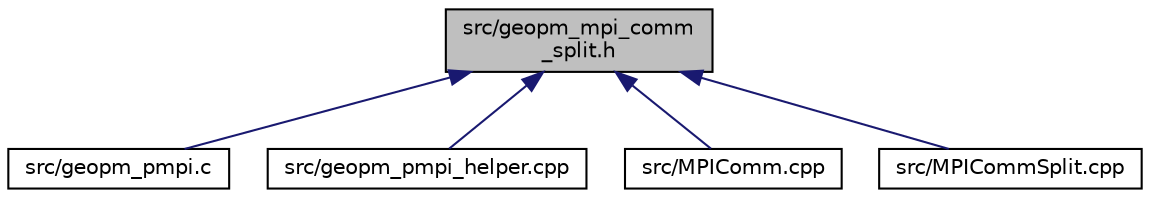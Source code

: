 digraph "src/geopm_mpi_comm_split.h"
{
 // LATEX_PDF_SIZE
  edge [fontname="Helvetica",fontsize="10",labelfontname="Helvetica",labelfontsize="10"];
  node [fontname="Helvetica",fontsize="10",shape=record];
  Node1 [label="src/geopm_mpi_comm\l_split.h",height=0.2,width=0.4,color="black", fillcolor="grey75", style="filled", fontcolor="black",tooltip=" "];
  Node1 -> Node2 [dir="back",color="midnightblue",fontsize="10",style="solid",fontname="Helvetica"];
  Node2 [label="src/geopm_pmpi.c",height=0.2,width=0.4,color="black", fillcolor="white", style="filled",URL="$geopm__pmpi_8c.html",tooltip=" "];
  Node1 -> Node3 [dir="back",color="midnightblue",fontsize="10",style="solid",fontname="Helvetica"];
  Node3 [label="src/geopm_pmpi_helper.cpp",height=0.2,width=0.4,color="black", fillcolor="white", style="filled",URL="$geopm__pmpi__helper_8cpp.html",tooltip=" "];
  Node1 -> Node4 [dir="back",color="midnightblue",fontsize="10",style="solid",fontname="Helvetica"];
  Node4 [label="src/MPIComm.cpp",height=0.2,width=0.4,color="black", fillcolor="white", style="filled",URL="$_m_p_i_comm_8cpp.html",tooltip=" "];
  Node1 -> Node5 [dir="back",color="midnightblue",fontsize="10",style="solid",fontname="Helvetica"];
  Node5 [label="src/MPICommSplit.cpp",height=0.2,width=0.4,color="black", fillcolor="white", style="filled",URL="$_m_p_i_comm_split_8cpp.html",tooltip=" "];
}
